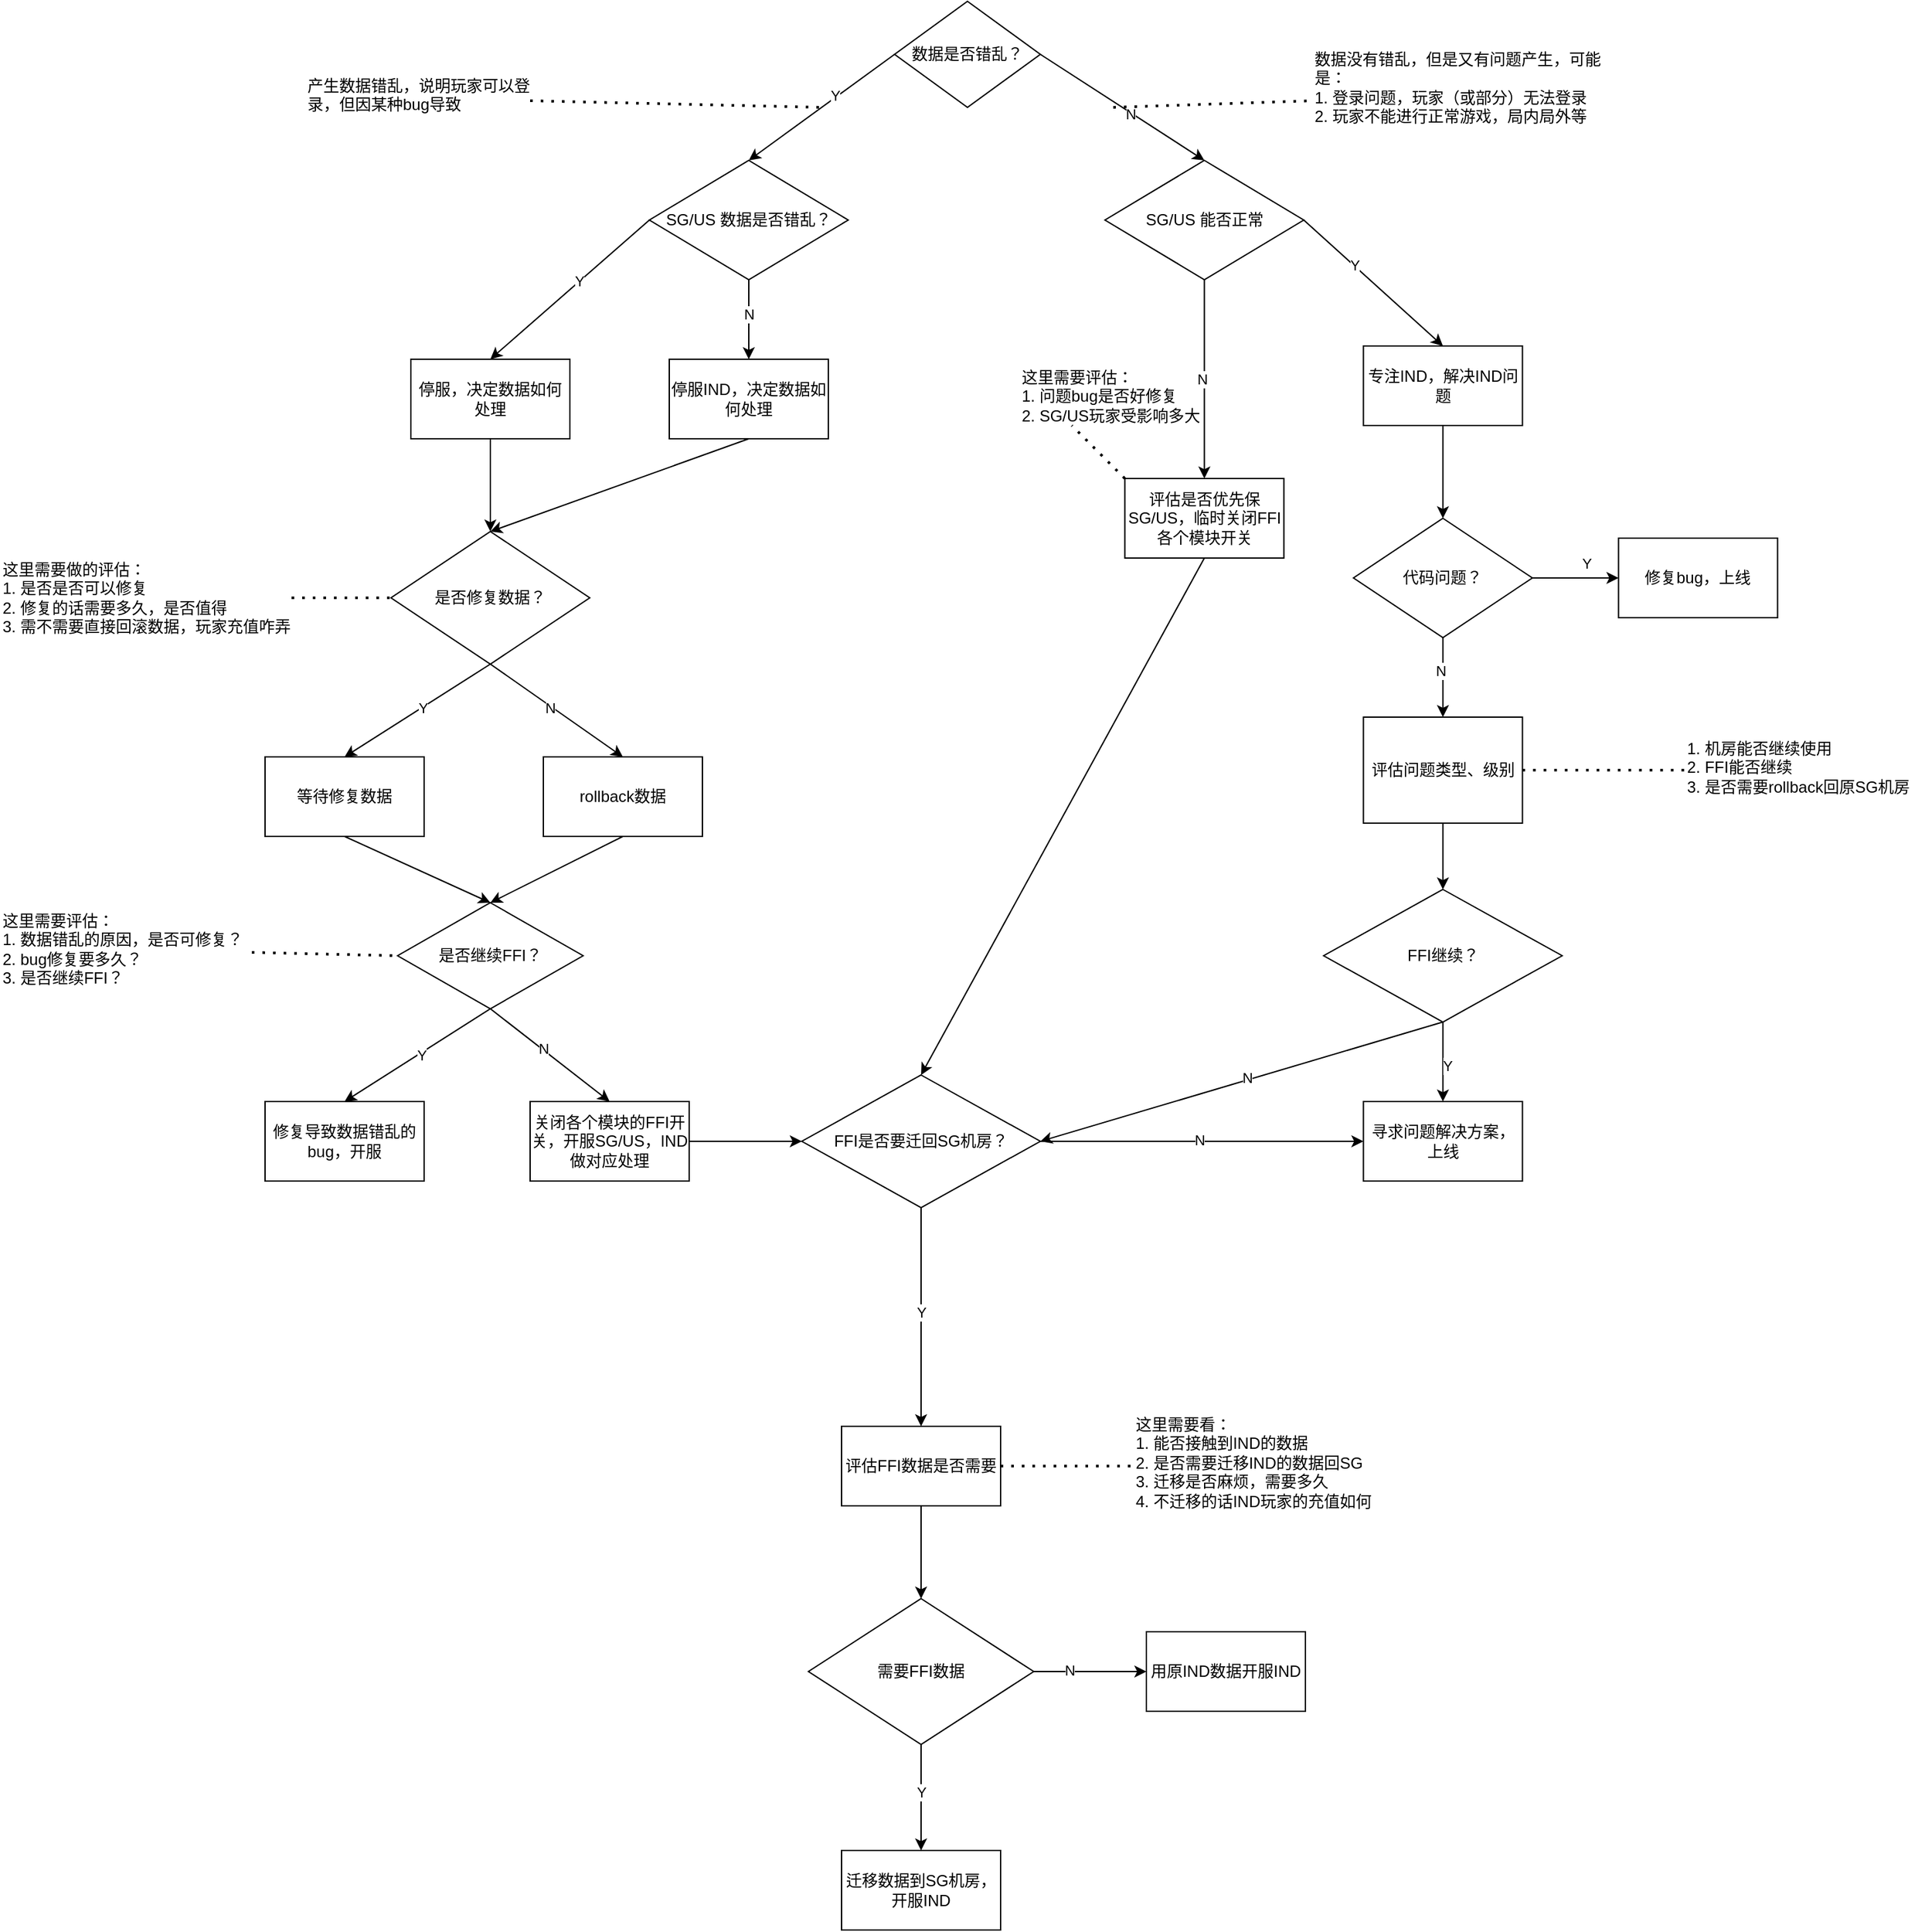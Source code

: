 <mxfile version="24.0.0" type="github">
  <diagram name="Page-1" id="dMgOdD4cIIBa18vav1fo">
    <mxGraphModel dx="2620" dy="6501" grid="1" gridSize="10" guides="1" tooltips="1" connect="1" arrows="1" fold="1" page="1" pageScale="1" pageWidth="3300" pageHeight="4681" math="0" shadow="0">
      <root>
        <mxCell id="0" />
        <mxCell id="1" parent="0" />
        <mxCell id="D17rmmodyuU1DdpnlCYZ-1" value="数据是否错乱？" style="rhombus;whiteSpace=wrap;html=1;" vertex="1" parent="1">
          <mxGeometry x="1595" y="-4620" width="110" height="80" as="geometry" />
        </mxCell>
        <mxCell id="D17rmmodyuU1DdpnlCYZ-3" value="SG/US 数据是否错乱？" style="rhombus;whiteSpace=wrap;html=1;" vertex="1" parent="1">
          <mxGeometry x="1410" y="-4500" width="150" height="90" as="geometry" />
        </mxCell>
        <mxCell id="D17rmmodyuU1DdpnlCYZ-4" value="SG/US 能否正常" style="rhombus;whiteSpace=wrap;html=1;" vertex="1" parent="1">
          <mxGeometry x="1753.75" y="-4500" width="150" height="90" as="geometry" />
        </mxCell>
        <mxCell id="D17rmmodyuU1DdpnlCYZ-5" value="" style="endArrow=classic;html=1;rounded=0;exitX=0;exitY=0.5;exitDx=0;exitDy=0;entryX=0.5;entryY=0;entryDx=0;entryDy=0;" edge="1" parent="1" source="D17rmmodyuU1DdpnlCYZ-1" target="D17rmmodyuU1DdpnlCYZ-3">
          <mxGeometry width="50" height="50" relative="1" as="geometry">
            <mxPoint x="1690" y="-4390" as="sourcePoint" />
            <mxPoint x="1740" y="-4440" as="targetPoint" />
          </mxGeometry>
        </mxCell>
        <mxCell id="D17rmmodyuU1DdpnlCYZ-6" value="Y" style="edgeLabel;html=1;align=center;verticalAlign=middle;resizable=0;points=[];" vertex="1" connectable="0" parent="D17rmmodyuU1DdpnlCYZ-5">
          <mxGeometry x="-0.201" y="-2" relative="1" as="geometry">
            <mxPoint as="offset" />
          </mxGeometry>
        </mxCell>
        <mxCell id="D17rmmodyuU1DdpnlCYZ-7" value="停服，决定数据如何处理" style="rounded=0;whiteSpace=wrap;html=1;" vertex="1" parent="1">
          <mxGeometry x="1230" y="-4350" width="120" height="60" as="geometry" />
        </mxCell>
        <mxCell id="D17rmmodyuU1DdpnlCYZ-8" value="" style="endArrow=classic;html=1;rounded=0;exitX=0;exitY=0.5;exitDx=0;exitDy=0;entryX=0.5;entryY=0;entryDx=0;entryDy=0;" edge="1" parent="1" source="D17rmmodyuU1DdpnlCYZ-3" target="D17rmmodyuU1DdpnlCYZ-7">
          <mxGeometry width="50" height="50" relative="1" as="geometry">
            <mxPoint x="1450" y="-4290" as="sourcePoint" />
            <mxPoint x="1500" y="-4340" as="targetPoint" />
          </mxGeometry>
        </mxCell>
        <mxCell id="D17rmmodyuU1DdpnlCYZ-10" value="Y" style="edgeLabel;html=1;align=center;verticalAlign=middle;resizable=0;points=[];" vertex="1" connectable="0" parent="D17rmmodyuU1DdpnlCYZ-8">
          <mxGeometry x="-0.117" y="-1" relative="1" as="geometry">
            <mxPoint as="offset" />
          </mxGeometry>
        </mxCell>
        <mxCell id="D17rmmodyuU1DdpnlCYZ-9" value="是否修复数据？" style="rhombus;whiteSpace=wrap;html=1;" vertex="1" parent="1">
          <mxGeometry x="1215" y="-4220" width="150" height="100" as="geometry" />
        </mxCell>
        <mxCell id="D17rmmodyuU1DdpnlCYZ-11" value="" style="endArrow=classic;html=1;rounded=0;exitX=0.5;exitY=1;exitDx=0;exitDy=0;entryX=0.5;entryY=0;entryDx=0;entryDy=0;" edge="1" parent="1" source="D17rmmodyuU1DdpnlCYZ-7" target="D17rmmodyuU1DdpnlCYZ-9">
          <mxGeometry width="50" height="50" relative="1" as="geometry">
            <mxPoint x="1450" y="-4280" as="sourcePoint" />
            <mxPoint x="1500" y="-4330" as="targetPoint" />
          </mxGeometry>
        </mxCell>
        <mxCell id="D17rmmodyuU1DdpnlCYZ-15" value="这里需要做的评估：&lt;br&gt;1. 是否是否可以修复&lt;div&gt;2. 修复的话需要多久，是否值得&lt;/div&gt;&lt;div&gt;3. 需不需要直接回滚数据，玩家充值咋弄&lt;/div&gt;" style="text;html=1;align=left;verticalAlign=top;whiteSpace=wrap;rounded=0;" vertex="1" parent="1">
          <mxGeometry x="920" y="-4205" width="220" height="70" as="geometry" />
        </mxCell>
        <mxCell id="D17rmmodyuU1DdpnlCYZ-16" value="" style="endArrow=none;dashed=1;html=1;dashPattern=1 3;strokeWidth=2;rounded=0;entryX=0;entryY=0.5;entryDx=0;entryDy=0;exitX=1;exitY=0.5;exitDx=0;exitDy=0;" edge="1" parent="1" source="D17rmmodyuU1DdpnlCYZ-15" target="D17rmmodyuU1DdpnlCYZ-9">
          <mxGeometry width="50" height="50" relative="1" as="geometry">
            <mxPoint x="1040" y="-4060" as="sourcePoint" />
            <mxPoint x="1090" y="-4110" as="targetPoint" />
          </mxGeometry>
        </mxCell>
        <mxCell id="D17rmmodyuU1DdpnlCYZ-17" value="等待修复数据" style="rounded=0;whiteSpace=wrap;html=1;" vertex="1" parent="1">
          <mxGeometry x="1120" y="-4050" width="120" height="60" as="geometry" />
        </mxCell>
        <mxCell id="D17rmmodyuU1DdpnlCYZ-18" value="" style="endArrow=classic;html=1;rounded=0;exitX=0.5;exitY=1;exitDx=0;exitDy=0;entryX=0.5;entryY=0;entryDx=0;entryDy=0;" edge="1" parent="1" source="D17rmmodyuU1DdpnlCYZ-9" target="D17rmmodyuU1DdpnlCYZ-17">
          <mxGeometry width="50" height="50" relative="1" as="geometry">
            <mxPoint x="1360" y="-4070" as="sourcePoint" />
            <mxPoint x="1410" y="-4120" as="targetPoint" />
          </mxGeometry>
        </mxCell>
        <mxCell id="D17rmmodyuU1DdpnlCYZ-19" value="Y" style="edgeLabel;html=1;align=center;verticalAlign=middle;resizable=0;points=[];" vertex="1" connectable="0" parent="D17rmmodyuU1DdpnlCYZ-18">
          <mxGeometry x="-0.066" relative="1" as="geometry">
            <mxPoint as="offset" />
          </mxGeometry>
        </mxCell>
        <mxCell id="D17rmmodyuU1DdpnlCYZ-20" value="rollback数据" style="rounded=0;whiteSpace=wrap;html=1;" vertex="1" parent="1">
          <mxGeometry x="1330" y="-4050" width="120" height="60" as="geometry" />
        </mxCell>
        <mxCell id="D17rmmodyuU1DdpnlCYZ-21" value="" style="endArrow=classic;html=1;rounded=0;exitX=0.5;exitY=1;exitDx=0;exitDy=0;entryX=0.5;entryY=0;entryDx=0;entryDy=0;" edge="1" parent="1" source="D17rmmodyuU1DdpnlCYZ-9" target="D17rmmodyuU1DdpnlCYZ-20">
          <mxGeometry width="50" height="50" relative="1" as="geometry">
            <mxPoint x="1360" y="-4070" as="sourcePoint" />
            <mxPoint x="1410" y="-4120" as="targetPoint" />
          </mxGeometry>
        </mxCell>
        <mxCell id="D17rmmodyuU1DdpnlCYZ-22" value="N" style="edgeLabel;html=1;align=center;verticalAlign=middle;resizable=0;points=[];" vertex="1" connectable="0" parent="D17rmmodyuU1DdpnlCYZ-21">
          <mxGeometry x="-0.094" y="-1" relative="1" as="geometry">
            <mxPoint as="offset" />
          </mxGeometry>
        </mxCell>
        <mxCell id="D17rmmodyuU1DdpnlCYZ-23" value="是否继续FFI？" style="rhombus;whiteSpace=wrap;html=1;" vertex="1" parent="1">
          <mxGeometry x="1220" y="-3940" width="140" height="80" as="geometry" />
        </mxCell>
        <mxCell id="D17rmmodyuU1DdpnlCYZ-24" value="" style="endArrow=classic;html=1;rounded=0;exitX=0.5;exitY=1;exitDx=0;exitDy=0;entryX=0.5;entryY=0;entryDx=0;entryDy=0;" edge="1" parent="1" source="D17rmmodyuU1DdpnlCYZ-17" target="D17rmmodyuU1DdpnlCYZ-23">
          <mxGeometry width="50" height="50" relative="1" as="geometry">
            <mxPoint x="1360" y="-3840" as="sourcePoint" />
            <mxPoint x="1410" y="-3890" as="targetPoint" />
          </mxGeometry>
        </mxCell>
        <mxCell id="D17rmmodyuU1DdpnlCYZ-25" value="" style="endArrow=classic;html=1;rounded=0;exitX=0.5;exitY=1;exitDx=0;exitDy=0;entryX=0.5;entryY=0;entryDx=0;entryDy=0;" edge="1" parent="1" source="D17rmmodyuU1DdpnlCYZ-20" target="D17rmmodyuU1DdpnlCYZ-23">
          <mxGeometry width="50" height="50" relative="1" as="geometry">
            <mxPoint x="1360" y="-3840" as="sourcePoint" />
            <mxPoint x="1410" y="-3890" as="targetPoint" />
          </mxGeometry>
        </mxCell>
        <mxCell id="D17rmmodyuU1DdpnlCYZ-26" value="这里需要评估：&lt;div&gt;1. 数据错乱的原因，是否可修复？&lt;/div&gt;&lt;div&gt;2. bug修复要多久？&lt;/div&gt;&lt;div&gt;3. 是否继续FFI？&lt;/div&gt;" style="text;html=1;align=left;verticalAlign=top;whiteSpace=wrap;rounded=0;" vertex="1" parent="1">
          <mxGeometry x="920" y="-3940" width="190" height="75" as="geometry" />
        </mxCell>
        <mxCell id="D17rmmodyuU1DdpnlCYZ-27" value="" style="endArrow=none;dashed=1;html=1;dashPattern=1 3;strokeWidth=2;rounded=0;exitX=1;exitY=0.5;exitDx=0;exitDy=0;entryX=0;entryY=0.5;entryDx=0;entryDy=0;" edge="1" parent="1" source="D17rmmodyuU1DdpnlCYZ-26" target="D17rmmodyuU1DdpnlCYZ-23">
          <mxGeometry width="50" height="50" relative="1" as="geometry">
            <mxPoint x="1270" y="-3840" as="sourcePoint" />
            <mxPoint x="1320" y="-3890" as="targetPoint" />
          </mxGeometry>
        </mxCell>
        <mxCell id="D17rmmodyuU1DdpnlCYZ-28" value="产生数据错乱，说明玩家可以登录，但因某种bug导致" style="text;html=1;align=left;verticalAlign=top;whiteSpace=wrap;rounded=0;" vertex="1" parent="1">
          <mxGeometry x="1150" y="-4570" width="170" height="50" as="geometry" />
        </mxCell>
        <mxCell id="D17rmmodyuU1DdpnlCYZ-29" value="" style="endArrow=none;dashed=1;html=1;dashPattern=1 3;strokeWidth=2;rounded=0;exitX=1;exitY=0.5;exitDx=0;exitDy=0;" edge="1" parent="1" source="D17rmmodyuU1DdpnlCYZ-28">
          <mxGeometry width="50" height="50" relative="1" as="geometry">
            <mxPoint x="1410" y="-4510" as="sourcePoint" />
            <mxPoint x="1540" y="-4540" as="targetPoint" />
          </mxGeometry>
        </mxCell>
        <mxCell id="D17rmmodyuU1DdpnlCYZ-30" value="修复导致数据错乱的bug，开服" style="rounded=0;whiteSpace=wrap;html=1;" vertex="1" parent="1">
          <mxGeometry x="1120" y="-3790" width="120" height="60" as="geometry" />
        </mxCell>
        <mxCell id="D17rmmodyuU1DdpnlCYZ-31" value="" style="endArrow=classic;html=1;rounded=0;exitX=0.5;exitY=1;exitDx=0;exitDy=0;entryX=0.5;entryY=0;entryDx=0;entryDy=0;" edge="1" parent="1" source="D17rmmodyuU1DdpnlCYZ-23" target="D17rmmodyuU1DdpnlCYZ-30">
          <mxGeometry width="50" height="50" relative="1" as="geometry">
            <mxPoint x="1270" y="-3850" as="sourcePoint" />
            <mxPoint x="1320" y="-3900" as="targetPoint" />
          </mxGeometry>
        </mxCell>
        <mxCell id="D17rmmodyuU1DdpnlCYZ-32" value="Y" style="edgeLabel;html=1;align=center;verticalAlign=middle;resizable=0;points=[];" vertex="1" connectable="0" parent="D17rmmodyuU1DdpnlCYZ-31">
          <mxGeometry x="-0.031" y="1" relative="1" as="geometry">
            <mxPoint as="offset" />
          </mxGeometry>
        </mxCell>
        <mxCell id="D17rmmodyuU1DdpnlCYZ-33" value="关闭各个模块的FFI开关，开服SG/US，IND做对应处理" style="rounded=0;whiteSpace=wrap;html=1;" vertex="1" parent="1">
          <mxGeometry x="1320" y="-3790" width="120" height="60" as="geometry" />
        </mxCell>
        <mxCell id="D17rmmodyuU1DdpnlCYZ-34" value="" style="endArrow=classic;html=1;rounded=0;exitX=0.5;exitY=1;exitDx=0;exitDy=0;entryX=0.5;entryY=0;entryDx=0;entryDy=0;" edge="1" parent="1" source="D17rmmodyuU1DdpnlCYZ-23" target="D17rmmodyuU1DdpnlCYZ-33">
          <mxGeometry width="50" height="50" relative="1" as="geometry">
            <mxPoint x="1270" y="-3850" as="sourcePoint" />
            <mxPoint x="1320" y="-3900" as="targetPoint" />
          </mxGeometry>
        </mxCell>
        <mxCell id="D17rmmodyuU1DdpnlCYZ-35" value="N" style="edgeLabel;html=1;align=center;verticalAlign=middle;resizable=0;points=[];" vertex="1" connectable="0" parent="D17rmmodyuU1DdpnlCYZ-34">
          <mxGeometry x="-0.142" y="1" relative="1" as="geometry">
            <mxPoint as="offset" />
          </mxGeometry>
        </mxCell>
        <mxCell id="D17rmmodyuU1DdpnlCYZ-36" value="停服IND，决定数据如何处理" style="rounded=0;whiteSpace=wrap;html=1;" vertex="1" parent="1">
          <mxGeometry x="1425" y="-4350" width="120" height="60" as="geometry" />
        </mxCell>
        <mxCell id="D17rmmodyuU1DdpnlCYZ-37" value="" style="endArrow=classic;html=1;rounded=0;exitX=0.5;exitY=1;exitDx=0;exitDy=0;" edge="1" parent="1" source="D17rmmodyuU1DdpnlCYZ-3" target="D17rmmodyuU1DdpnlCYZ-36">
          <mxGeometry width="50" height="50" relative="1" as="geometry">
            <mxPoint x="1380" y="-4220" as="sourcePoint" />
            <mxPoint x="1430" y="-4270" as="targetPoint" />
          </mxGeometry>
        </mxCell>
        <mxCell id="D17rmmodyuU1DdpnlCYZ-38" value="N" style="edgeLabel;html=1;align=center;verticalAlign=middle;resizable=0;points=[];" vertex="1" connectable="0" parent="D17rmmodyuU1DdpnlCYZ-37">
          <mxGeometry x="-0.152" relative="1" as="geometry">
            <mxPoint as="offset" />
          </mxGeometry>
        </mxCell>
        <mxCell id="D17rmmodyuU1DdpnlCYZ-39" value="" style="endArrow=classic;html=1;rounded=0;exitX=0.5;exitY=1;exitDx=0;exitDy=0;" edge="1" parent="1" source="D17rmmodyuU1DdpnlCYZ-36">
          <mxGeometry width="50" height="50" relative="1" as="geometry">
            <mxPoint x="1380" y="-4220" as="sourcePoint" />
            <mxPoint x="1290" y="-4220" as="targetPoint" />
          </mxGeometry>
        </mxCell>
        <mxCell id="D17rmmodyuU1DdpnlCYZ-40" value="" style="endArrow=classic;html=1;rounded=0;exitX=1;exitY=0.5;exitDx=0;exitDy=0;entryX=0.5;entryY=0;entryDx=0;entryDy=0;" edge="1" parent="1" source="D17rmmodyuU1DdpnlCYZ-1" target="D17rmmodyuU1DdpnlCYZ-4">
          <mxGeometry width="50" height="50" relative="1" as="geometry">
            <mxPoint x="1680" y="-4310" as="sourcePoint" />
            <mxPoint x="1730" y="-4360" as="targetPoint" />
          </mxGeometry>
        </mxCell>
        <mxCell id="D17rmmodyuU1DdpnlCYZ-41" value="N" style="edgeLabel;html=1;align=center;verticalAlign=middle;resizable=0;points=[];" vertex="1" connectable="0" parent="D17rmmodyuU1DdpnlCYZ-40">
          <mxGeometry x="0.105" y="-1" relative="1" as="geometry">
            <mxPoint as="offset" />
          </mxGeometry>
        </mxCell>
        <mxCell id="D17rmmodyuU1DdpnlCYZ-42" value="专注IND，解决IND问题" style="rounded=0;whiteSpace=wrap;html=1;" vertex="1" parent="1">
          <mxGeometry x="1948.75" y="-4360" width="120" height="60" as="geometry" />
        </mxCell>
        <mxCell id="D17rmmodyuU1DdpnlCYZ-43" value="数据没有错乱，但是又有问题产生，可能是：&lt;div&gt;1. 登录问题，玩家（或部分）无法登录&lt;/div&gt;&lt;div&gt;2. 玩家不能进行正常游戏，局内局外等&lt;/div&gt;" style="text;html=1;align=left;verticalAlign=top;whiteSpace=wrap;rounded=0;" vertex="1" parent="1">
          <mxGeometry x="1910" y="-4590" width="240" height="90" as="geometry" />
        </mxCell>
        <mxCell id="D17rmmodyuU1DdpnlCYZ-45" value="" style="endArrow=none;dashed=1;html=1;dashPattern=1 3;strokeWidth=2;rounded=0;entryX=0;entryY=0.5;entryDx=0;entryDy=0;" edge="1" parent="1" target="D17rmmodyuU1DdpnlCYZ-43">
          <mxGeometry width="50" height="50" relative="1" as="geometry">
            <mxPoint x="1760" y="-4540" as="sourcePoint" />
            <mxPoint x="1970" y="-4420" as="targetPoint" />
          </mxGeometry>
        </mxCell>
        <mxCell id="D17rmmodyuU1DdpnlCYZ-46" value="" style="endArrow=classic;html=1;rounded=0;entryX=0.5;entryY=0;entryDx=0;entryDy=0;exitX=1;exitY=0.5;exitDx=0;exitDy=0;" edge="1" parent="1" source="D17rmmodyuU1DdpnlCYZ-4" target="D17rmmodyuU1DdpnlCYZ-42">
          <mxGeometry width="50" height="50" relative="1" as="geometry">
            <mxPoint x="2028.75" y="-4440" as="sourcePoint" />
            <mxPoint x="1888.75" y="-4410" as="targetPoint" />
          </mxGeometry>
        </mxCell>
        <mxCell id="D17rmmodyuU1DdpnlCYZ-47" value="Y" style="edgeLabel;html=1;align=center;verticalAlign=middle;resizable=0;points=[];" vertex="1" connectable="0" parent="D17rmmodyuU1DdpnlCYZ-46">
          <mxGeometry x="-0.28" relative="1" as="geometry">
            <mxPoint as="offset" />
          </mxGeometry>
        </mxCell>
        <mxCell id="D17rmmodyuU1DdpnlCYZ-48" value="评估是否优先保SG/US，临时关闭FFI各个模块开关" style="rounded=0;whiteSpace=wrap;html=1;" vertex="1" parent="1">
          <mxGeometry x="1768.75" y="-4260" width="120" height="60" as="geometry" />
        </mxCell>
        <mxCell id="D17rmmodyuU1DdpnlCYZ-49" value="" style="endArrow=classic;html=1;rounded=0;entryX=0.5;entryY=0;entryDx=0;entryDy=0;exitX=0.5;exitY=1;exitDx=0;exitDy=0;" edge="1" parent="1" source="D17rmmodyuU1DdpnlCYZ-4" target="D17rmmodyuU1DdpnlCYZ-48">
          <mxGeometry width="50" height="50" relative="1" as="geometry">
            <mxPoint x="1838.75" y="-4360" as="sourcePoint" />
            <mxPoint x="1888.75" y="-4410" as="targetPoint" />
          </mxGeometry>
        </mxCell>
        <mxCell id="D17rmmodyuU1DdpnlCYZ-50" value="N" style="edgeLabel;html=1;align=center;verticalAlign=middle;resizable=0;points=[];" vertex="1" connectable="0" parent="D17rmmodyuU1DdpnlCYZ-49">
          <mxGeometry x="0.001" y="-2" relative="1" as="geometry">
            <mxPoint as="offset" />
          </mxGeometry>
        </mxCell>
        <mxCell id="D17rmmodyuU1DdpnlCYZ-52" value="这里需要评估：&lt;div&gt;1. 问题bug是否好修复&lt;/div&gt;&lt;div&gt;2. SG/US玩家受影响多大&lt;/div&gt;&lt;div&gt;&lt;br&gt;&lt;/div&gt;" style="text;html=1;align=left;verticalAlign=top;whiteSpace=wrap;rounded=0;" vertex="1" parent="1">
          <mxGeometry x="1688.75" y="-4350" width="160" height="50" as="geometry" />
        </mxCell>
        <mxCell id="D17rmmodyuU1DdpnlCYZ-53" value="" style="endArrow=none;dashed=1;html=1;dashPattern=1 3;strokeWidth=2;rounded=0;entryX=0.25;entryY=1;entryDx=0;entryDy=0;exitX=0;exitY=0;exitDx=0;exitDy=0;" edge="1" parent="1" source="D17rmmodyuU1DdpnlCYZ-48" target="D17rmmodyuU1DdpnlCYZ-52">
          <mxGeometry width="50" height="50" relative="1" as="geometry">
            <mxPoint x="1403.75" y="-3999.19" as="sourcePoint" />
            <mxPoint x="1453.75" y="-4049.19" as="targetPoint" />
          </mxGeometry>
        </mxCell>
        <mxCell id="D17rmmodyuU1DdpnlCYZ-54" value="代码问题？" style="rhombus;whiteSpace=wrap;html=1;" vertex="1" parent="1">
          <mxGeometry x="1941.25" y="-4230" width="135" height="90" as="geometry" />
        </mxCell>
        <mxCell id="D17rmmodyuU1DdpnlCYZ-55" value="" style="endArrow=classic;html=1;rounded=0;exitX=0.5;exitY=1;exitDx=0;exitDy=0;entryX=0.5;entryY=0;entryDx=0;entryDy=0;" edge="1" parent="1" source="D17rmmodyuU1DdpnlCYZ-42" target="D17rmmodyuU1DdpnlCYZ-54">
          <mxGeometry width="50" height="50" relative="1" as="geometry">
            <mxPoint x="2053.75" y="-4200" as="sourcePoint" />
            <mxPoint x="2103.75" y="-4250" as="targetPoint" />
          </mxGeometry>
        </mxCell>
        <mxCell id="D17rmmodyuU1DdpnlCYZ-56" value="修复bug，上线" style="rounded=0;whiteSpace=wrap;html=1;" vertex="1" parent="1">
          <mxGeometry x="2141.25" y="-4215" width="120" height="60" as="geometry" />
        </mxCell>
        <mxCell id="D17rmmodyuU1DdpnlCYZ-57" value="" style="endArrow=classic;html=1;rounded=0;exitX=1;exitY=0.5;exitDx=0;exitDy=0;entryX=0;entryY=0.5;entryDx=0;entryDy=0;" edge="1" parent="1" source="D17rmmodyuU1DdpnlCYZ-54" target="D17rmmodyuU1DdpnlCYZ-56">
          <mxGeometry width="50" height="50" relative="1" as="geometry">
            <mxPoint x="2053.75" y="-3970" as="sourcePoint" />
            <mxPoint x="2103.75" y="-4020" as="targetPoint" />
          </mxGeometry>
        </mxCell>
        <mxCell id="D17rmmodyuU1DdpnlCYZ-58" value="Y" style="edgeLabel;html=1;align=center;verticalAlign=middle;resizable=0;points=[];" vertex="1" connectable="0" parent="D17rmmodyuU1DdpnlCYZ-57">
          <mxGeometry x="0.2" y="-1" relative="1" as="geometry">
            <mxPoint x="1" y="-12" as="offset" />
          </mxGeometry>
        </mxCell>
        <mxCell id="D17rmmodyuU1DdpnlCYZ-59" value="评估问题类型、级别" style="rounded=0;whiteSpace=wrap;html=1;" vertex="1" parent="1">
          <mxGeometry x="1948.75" y="-4080" width="120" height="80" as="geometry" />
        </mxCell>
        <mxCell id="D17rmmodyuU1DdpnlCYZ-60" value="" style="endArrow=classic;html=1;rounded=0;entryX=0.5;entryY=0;entryDx=0;entryDy=0;exitX=0.5;exitY=1;exitDx=0;exitDy=0;" edge="1" parent="1" source="D17rmmodyuU1DdpnlCYZ-54" target="D17rmmodyuU1DdpnlCYZ-59">
          <mxGeometry width="50" height="50" relative="1" as="geometry">
            <mxPoint x="2001.25" y="-4040" as="sourcePoint" />
            <mxPoint x="2253.75" y="-4180" as="targetPoint" />
          </mxGeometry>
        </mxCell>
        <mxCell id="D17rmmodyuU1DdpnlCYZ-61" value="N" style="edgeLabel;html=1;align=center;verticalAlign=middle;resizable=0;points=[];" vertex="1" connectable="0" parent="D17rmmodyuU1DdpnlCYZ-60">
          <mxGeometry x="-0.183" y="-2" relative="1" as="geometry">
            <mxPoint as="offset" />
          </mxGeometry>
        </mxCell>
        <mxCell id="D17rmmodyuU1DdpnlCYZ-64" value="1. 机房能否继续使用&lt;div&gt;2. FFI能否继续&lt;/div&gt;&lt;div&gt;3. 是否需要rollback回原SG机房&lt;/div&gt;" style="text;html=1;align=left;verticalAlign=top;whiteSpace=wrap;rounded=0;" vertex="1" parent="1">
          <mxGeometry x="2191.25" y="-4070" width="180" height="60" as="geometry" />
        </mxCell>
        <mxCell id="D17rmmodyuU1DdpnlCYZ-65" value="" style="endArrow=none;dashed=1;html=1;dashPattern=1 3;strokeWidth=2;rounded=0;entryX=0;entryY=0.5;entryDx=0;entryDy=0;exitX=1;exitY=0.5;exitDx=0;exitDy=0;" edge="1" parent="1" source="D17rmmodyuU1DdpnlCYZ-59" target="D17rmmodyuU1DdpnlCYZ-64">
          <mxGeometry width="50" height="50" relative="1" as="geometry">
            <mxPoint x="2203.75" y="-4020" as="sourcePoint" />
            <mxPoint x="2253.75" y="-4070" as="targetPoint" />
          </mxGeometry>
        </mxCell>
        <mxCell id="D17rmmodyuU1DdpnlCYZ-66" value="FFI继续？" style="rhombus;whiteSpace=wrap;html=1;" vertex="1" parent="1">
          <mxGeometry x="1918.75" y="-3950" width="180" height="100" as="geometry" />
        </mxCell>
        <mxCell id="D17rmmodyuU1DdpnlCYZ-67" value="" style="endArrow=classic;html=1;rounded=0;exitX=0.5;exitY=1;exitDx=0;exitDy=0;entryX=0.5;entryY=0;entryDx=0;entryDy=0;" edge="1" parent="1" source="D17rmmodyuU1DdpnlCYZ-59" target="D17rmmodyuU1DdpnlCYZ-66">
          <mxGeometry width="50" height="50" relative="1" as="geometry">
            <mxPoint x="2203.75" y="-4020" as="sourcePoint" />
            <mxPoint x="2253.75" y="-4070" as="targetPoint" />
          </mxGeometry>
        </mxCell>
        <mxCell id="D17rmmodyuU1DdpnlCYZ-68" value="寻求问题解决方案，上线" style="rounded=0;whiteSpace=wrap;html=1;" vertex="1" parent="1">
          <mxGeometry x="1948.75" y="-3790" width="120" height="60" as="geometry" />
        </mxCell>
        <mxCell id="D17rmmodyuU1DdpnlCYZ-69" value="" style="endArrow=classic;html=1;rounded=0;exitX=0.5;exitY=1;exitDx=0;exitDy=0;entryX=0.5;entryY=0;entryDx=0;entryDy=0;" edge="1" parent="1" source="D17rmmodyuU1DdpnlCYZ-66" target="D17rmmodyuU1DdpnlCYZ-68">
          <mxGeometry width="50" height="50" relative="1" as="geometry">
            <mxPoint x="1951.25" y="-3810" as="sourcePoint" />
            <mxPoint x="2001.25" y="-3860" as="targetPoint" />
          </mxGeometry>
        </mxCell>
        <mxCell id="D17rmmodyuU1DdpnlCYZ-70" value="Y" style="edgeLabel;html=1;align=center;verticalAlign=middle;resizable=0;points=[];" vertex="1" connectable="0" parent="D17rmmodyuU1DdpnlCYZ-69">
          <mxGeometry x="0.093" y="3" relative="1" as="geometry">
            <mxPoint as="offset" />
          </mxGeometry>
        </mxCell>
        <mxCell id="D17rmmodyuU1DdpnlCYZ-71" value="FFI是否要迁回SG机房？" style="rhombus;whiteSpace=wrap;html=1;" vertex="1" parent="1">
          <mxGeometry x="1525" y="-3810" width="180" height="100" as="geometry" />
        </mxCell>
        <mxCell id="D17rmmodyuU1DdpnlCYZ-72" value="" style="endArrow=classic;html=1;rounded=0;exitX=0.5;exitY=1;exitDx=0;exitDy=0;entryX=1;entryY=0.5;entryDx=0;entryDy=0;" edge="1" parent="1" source="D17rmmodyuU1DdpnlCYZ-66" target="D17rmmodyuU1DdpnlCYZ-71">
          <mxGeometry width="50" height="50" relative="1" as="geometry">
            <mxPoint x="2018.75" y="-3910" as="sourcePoint" />
            <mxPoint x="1724.993" y="-3775.976" as="targetPoint" />
          </mxGeometry>
        </mxCell>
        <mxCell id="D17rmmodyuU1DdpnlCYZ-73" value="N" style="edgeLabel;html=1;align=center;verticalAlign=middle;resizable=0;points=[];" vertex="1" connectable="0" parent="D17rmmodyuU1DdpnlCYZ-72">
          <mxGeometry x="-0.027" y="-2" relative="1" as="geometry">
            <mxPoint as="offset" />
          </mxGeometry>
        </mxCell>
        <mxCell id="D17rmmodyuU1DdpnlCYZ-75" value="" style="endArrow=classic;html=1;rounded=0;exitX=1;exitY=0.5;exitDx=0;exitDy=0;entryX=0;entryY=0.5;entryDx=0;entryDy=0;" edge="1" parent="1" source="D17rmmodyuU1DdpnlCYZ-71" target="D17rmmodyuU1DdpnlCYZ-68">
          <mxGeometry width="50" height="50" relative="1" as="geometry">
            <mxPoint x="1753.75" y="-3760" as="sourcePoint" />
            <mxPoint x="1978.75" y="-3740" as="targetPoint" />
          </mxGeometry>
        </mxCell>
        <mxCell id="D17rmmodyuU1DdpnlCYZ-76" value="N" style="edgeLabel;html=1;align=center;verticalAlign=middle;resizable=0;points=[];" vertex="1" connectable="0" parent="D17rmmodyuU1DdpnlCYZ-75">
          <mxGeometry x="-0.019" y="1" relative="1" as="geometry">
            <mxPoint as="offset" />
          </mxGeometry>
        </mxCell>
        <mxCell id="D17rmmodyuU1DdpnlCYZ-77" value="评估FFI数据是否需要" style="rounded=0;whiteSpace=wrap;html=1;" vertex="1" parent="1">
          <mxGeometry x="1555" y="-3545" width="120" height="60" as="geometry" />
        </mxCell>
        <mxCell id="D17rmmodyuU1DdpnlCYZ-78" value="" style="endArrow=classic;html=1;rounded=0;exitX=0.5;exitY=1;exitDx=0;exitDy=0;" edge="1" parent="1" source="D17rmmodyuU1DdpnlCYZ-71" target="D17rmmodyuU1DdpnlCYZ-77">
          <mxGeometry width="50" height="50" relative="1" as="geometry">
            <mxPoint x="2140" y="-3770" as="sourcePoint" />
            <mxPoint x="2190" y="-3820" as="targetPoint" />
          </mxGeometry>
        </mxCell>
        <mxCell id="D17rmmodyuU1DdpnlCYZ-79" value="Y" style="edgeLabel;html=1;align=center;verticalAlign=middle;resizable=0;points=[];" vertex="1" connectable="0" parent="D17rmmodyuU1DdpnlCYZ-78">
          <mxGeometry x="-0.04" relative="1" as="geometry">
            <mxPoint as="offset" />
          </mxGeometry>
        </mxCell>
        <mxCell id="D17rmmodyuU1DdpnlCYZ-80" value="这里需要看：&lt;div&gt;1. 能否接触到IND的数据&lt;/div&gt;&lt;div&gt;2. 是否需要迁移IND的数据回SG&lt;/div&gt;&lt;div&gt;3. 迁移是否麻烦，需要多久&lt;/div&gt;&lt;div&gt;4. 不迁移的话IND玩家的充值如何&lt;/div&gt;" style="text;html=1;align=left;verticalAlign=top;whiteSpace=wrap;rounded=0;" vertex="1" parent="1">
          <mxGeometry x="1775" y="-3560" width="180" height="90" as="geometry" />
        </mxCell>
        <mxCell id="D17rmmodyuU1DdpnlCYZ-81" value="" style="endArrow=none;dashed=1;html=1;dashPattern=1 3;strokeWidth=2;rounded=0;exitX=1;exitY=0.5;exitDx=0;exitDy=0;entryX=0;entryY=0.5;entryDx=0;entryDy=0;" edge="1" parent="1" source="D17rmmodyuU1DdpnlCYZ-77" target="D17rmmodyuU1DdpnlCYZ-80">
          <mxGeometry width="50" height="50" relative="1" as="geometry">
            <mxPoint x="1745" y="-3535" as="sourcePoint" />
            <mxPoint x="1795" y="-3585" as="targetPoint" />
          </mxGeometry>
        </mxCell>
        <mxCell id="D17rmmodyuU1DdpnlCYZ-82" value="需要FFI数据" style="rhombus;whiteSpace=wrap;html=1;" vertex="1" parent="1">
          <mxGeometry x="1530" y="-3415" width="170" height="110" as="geometry" />
        </mxCell>
        <mxCell id="D17rmmodyuU1DdpnlCYZ-83" value="" style="endArrow=classic;html=1;rounded=0;exitX=0.5;exitY=1;exitDx=0;exitDy=0;entryX=0.5;entryY=0;entryDx=0;entryDy=0;" edge="1" parent="1" source="D17rmmodyuU1DdpnlCYZ-77" target="D17rmmodyuU1DdpnlCYZ-82">
          <mxGeometry width="50" height="50" relative="1" as="geometry">
            <mxPoint x="1615" y="-3455" as="sourcePoint" />
            <mxPoint x="1665" y="-3505" as="targetPoint" />
          </mxGeometry>
        </mxCell>
        <mxCell id="D17rmmodyuU1DdpnlCYZ-86" value="迁移数据到SG机房，开服IND" style="rounded=0;whiteSpace=wrap;html=1;" vertex="1" parent="1">
          <mxGeometry x="1555" y="-3225" width="120" height="60" as="geometry" />
        </mxCell>
        <mxCell id="D17rmmodyuU1DdpnlCYZ-87" value="" style="endArrow=classic;html=1;rounded=0;exitX=0.5;exitY=1;exitDx=0;exitDy=0;entryX=0.5;entryY=0;entryDx=0;entryDy=0;" edge="1" parent="1" source="D17rmmodyuU1DdpnlCYZ-82" target="D17rmmodyuU1DdpnlCYZ-86">
          <mxGeometry width="50" height="50" relative="1" as="geometry">
            <mxPoint x="1615" y="-3285" as="sourcePoint" />
            <mxPoint x="1665" y="-3335" as="targetPoint" />
          </mxGeometry>
        </mxCell>
        <mxCell id="D17rmmodyuU1DdpnlCYZ-88" value="Y" style="edgeLabel;html=1;align=center;verticalAlign=middle;resizable=0;points=[];" vertex="1" connectable="0" parent="D17rmmodyuU1DdpnlCYZ-87">
          <mxGeometry x="-0.096" relative="1" as="geometry">
            <mxPoint as="offset" />
          </mxGeometry>
        </mxCell>
        <mxCell id="D17rmmodyuU1DdpnlCYZ-89" value="用原IND数据开服IND" style="rounded=0;whiteSpace=wrap;html=1;" vertex="1" parent="1">
          <mxGeometry x="1785" y="-3390" width="120" height="60" as="geometry" />
        </mxCell>
        <mxCell id="D17rmmodyuU1DdpnlCYZ-90" value="" style="endArrow=classic;html=1;rounded=0;exitX=1;exitY=0.5;exitDx=0;exitDy=0;entryX=0;entryY=0.5;entryDx=0;entryDy=0;" edge="1" parent="1" source="D17rmmodyuU1DdpnlCYZ-82" target="D17rmmodyuU1DdpnlCYZ-89">
          <mxGeometry width="50" height="50" relative="1" as="geometry">
            <mxPoint x="1615" y="-3285" as="sourcePoint" />
            <mxPoint x="1665" y="-3335" as="targetPoint" />
          </mxGeometry>
        </mxCell>
        <mxCell id="D17rmmodyuU1DdpnlCYZ-91" value="N" style="edgeLabel;html=1;align=center;verticalAlign=middle;resizable=0;points=[];" vertex="1" connectable="0" parent="D17rmmodyuU1DdpnlCYZ-90">
          <mxGeometry x="-0.382" y="1" relative="1" as="geometry">
            <mxPoint as="offset" />
          </mxGeometry>
        </mxCell>
        <mxCell id="D17rmmodyuU1DdpnlCYZ-92" value="" style="endArrow=classic;html=1;rounded=0;exitX=1;exitY=0.5;exitDx=0;exitDy=0;entryX=0;entryY=0.5;entryDx=0;entryDy=0;" edge="1" parent="1" source="D17rmmodyuU1DdpnlCYZ-33" target="D17rmmodyuU1DdpnlCYZ-71">
          <mxGeometry width="50" height="50" relative="1" as="geometry">
            <mxPoint x="1760" y="-3710" as="sourcePoint" />
            <mxPoint x="1810" y="-3760" as="targetPoint" />
          </mxGeometry>
        </mxCell>
        <mxCell id="D17rmmodyuU1DdpnlCYZ-94" value="" style="endArrow=classic;html=1;rounded=0;exitX=0.5;exitY=1;exitDx=0;exitDy=0;entryX=0.5;entryY=0;entryDx=0;entryDy=0;" edge="1" parent="1" source="D17rmmodyuU1DdpnlCYZ-48" target="D17rmmodyuU1DdpnlCYZ-71">
          <mxGeometry width="50" height="50" relative="1" as="geometry">
            <mxPoint x="1730" y="-3990" as="sourcePoint" />
            <mxPoint x="1780" y="-4040" as="targetPoint" />
          </mxGeometry>
        </mxCell>
      </root>
    </mxGraphModel>
  </diagram>
</mxfile>
